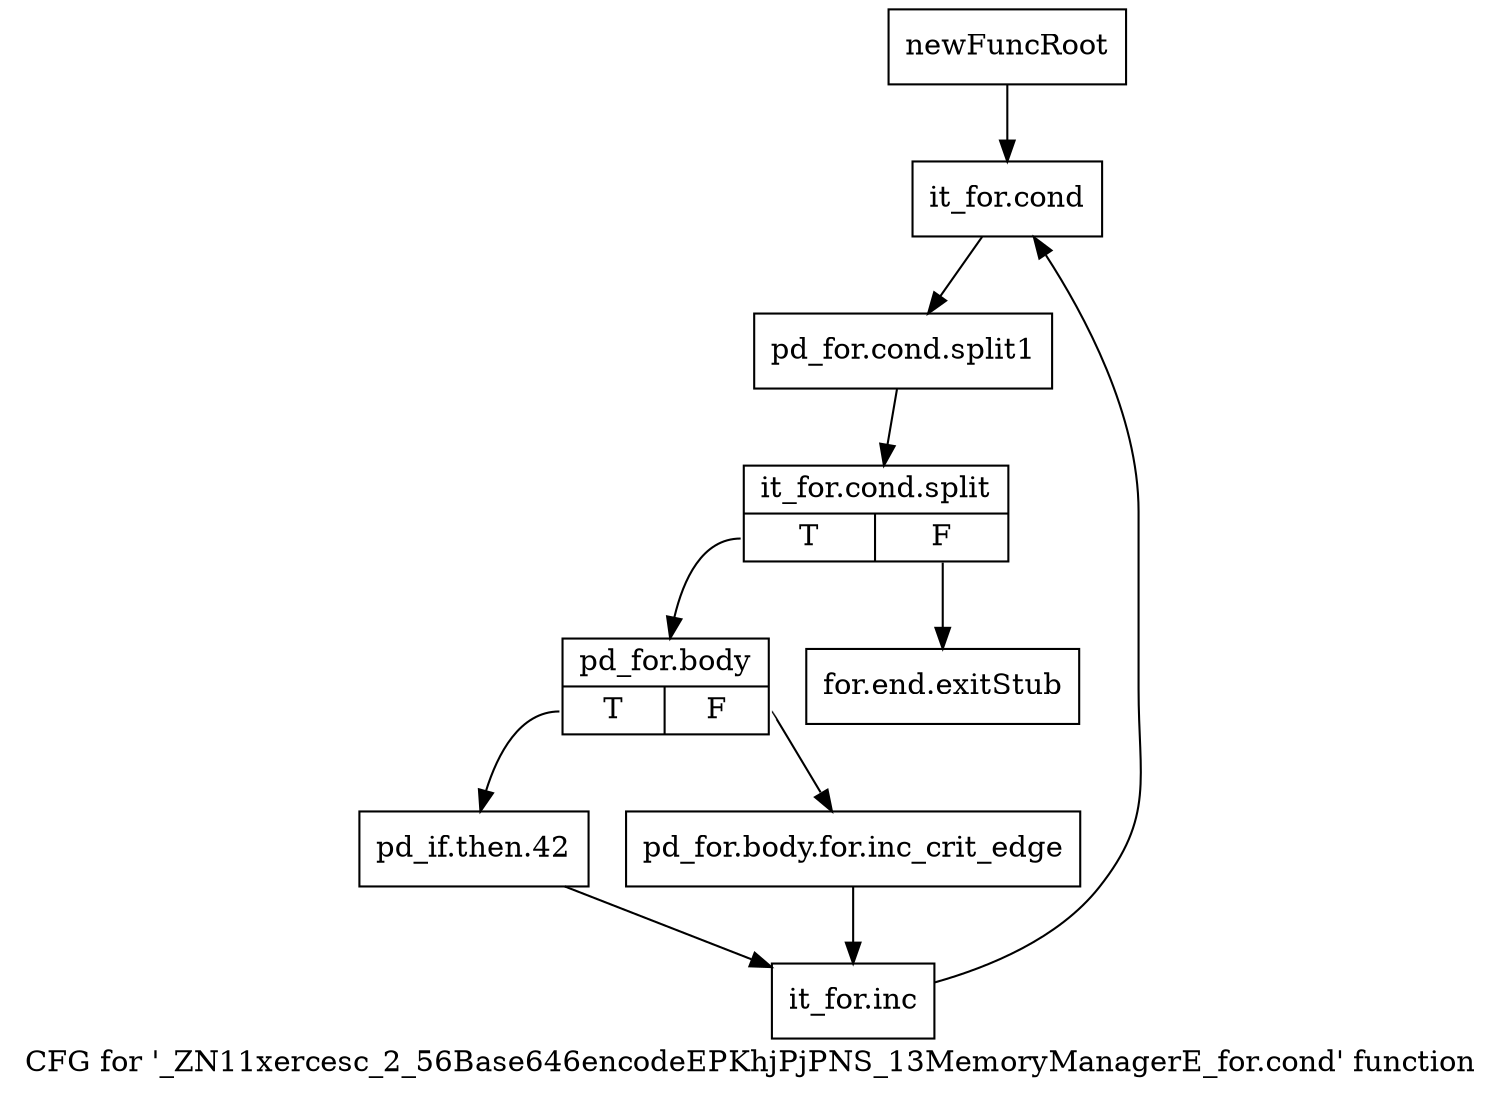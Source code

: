 digraph "CFG for '_ZN11xercesc_2_56Base646encodeEPKhjPjPNS_13MemoryManagerE_for.cond' function" {
	label="CFG for '_ZN11xercesc_2_56Base646encodeEPKhjPjPNS_13MemoryManagerE_for.cond' function";

	Node0x96ffac0 [shape=record,label="{newFuncRoot}"];
	Node0x96ffac0 -> Node0x96ffb60;
	Node0x96ffb10 [shape=record,label="{for.end.exitStub}"];
	Node0x96ffb60 [shape=record,label="{it_for.cond}"];
	Node0x96ffb60 -> Node0xcd84b00;
	Node0xcd84b00 [shape=record,label="{pd_for.cond.split1}"];
	Node0xcd84b00 -> Node0xcd84d30;
	Node0xcd84d30 [shape=record,label="{it_for.cond.split|{<s0>T|<s1>F}}"];
	Node0xcd84d30:s0 -> Node0x96ffbb0;
	Node0xcd84d30:s1 -> Node0x96ffb10;
	Node0x96ffbb0 [shape=record,label="{pd_for.body|{<s0>T|<s1>F}}"];
	Node0x96ffbb0:s0 -> Node0x96ffc50;
	Node0x96ffbb0:s1 -> Node0x96ffc00;
	Node0x96ffc00 [shape=record,label="{pd_for.body.for.inc_crit_edge}"];
	Node0x96ffc00 -> Node0x96ffca0;
	Node0x96ffc50 [shape=record,label="{pd_if.then.42}"];
	Node0x96ffc50 -> Node0x96ffca0;
	Node0x96ffca0 [shape=record,label="{it_for.inc}"];
	Node0x96ffca0 -> Node0x96ffb60;
}
